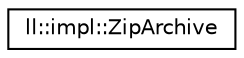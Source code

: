 digraph "Graphical Class Hierarchy"
{
 // LATEX_PDF_SIZE
  edge [fontname="Helvetica",fontsize="10",labelfontname="Helvetica",labelfontsize="10"];
  node [fontname="Helvetica",fontsize="10",shape=record];
  rankdir="LR";
  Node0 [label="ll::impl::ZipArchive",height=0.2,width=0.4,color="black", fillcolor="white", style="filled",URL="$d4/d5a/classll_1_1impl_1_1ZipArchive.html",tooltip=" "];
}
